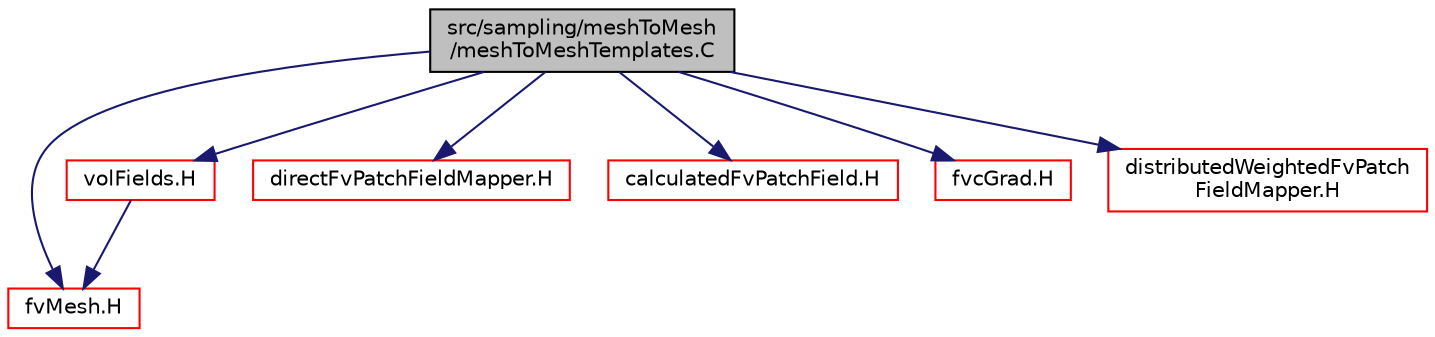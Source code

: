 digraph "src/sampling/meshToMesh/meshToMeshTemplates.C"
{
  bgcolor="transparent";
  edge [fontname="Helvetica",fontsize="10",labelfontname="Helvetica",labelfontsize="10"];
  node [fontname="Helvetica",fontsize="10",shape=record];
  Node1 [label="src/sampling/meshToMesh\l/meshToMeshTemplates.C",height=0.2,width=0.4,color="black", fillcolor="grey75", style="filled" fontcolor="black"];
  Node1 -> Node2 [color="midnightblue",fontsize="10",style="solid",fontname="Helvetica"];
  Node2 [label="fvMesh.H",height=0.2,width=0.4,color="red",URL="$fvMesh_8H.html"];
  Node1 -> Node3 [color="midnightblue",fontsize="10",style="solid",fontname="Helvetica"];
  Node3 [label="volFields.H",height=0.2,width=0.4,color="red",URL="$volFields_8H.html"];
  Node3 -> Node2 [color="midnightblue",fontsize="10",style="solid",fontname="Helvetica"];
  Node1 -> Node4 [color="midnightblue",fontsize="10",style="solid",fontname="Helvetica"];
  Node4 [label="directFvPatchFieldMapper.H",height=0.2,width=0.4,color="red",URL="$directFvPatchFieldMapper_8H.html"];
  Node1 -> Node5 [color="midnightblue",fontsize="10",style="solid",fontname="Helvetica"];
  Node5 [label="calculatedFvPatchField.H",height=0.2,width=0.4,color="red",URL="$calculatedFvPatchField_8H.html"];
  Node1 -> Node6 [color="midnightblue",fontsize="10",style="solid",fontname="Helvetica"];
  Node6 [label="fvcGrad.H",height=0.2,width=0.4,color="red",URL="$fvcGrad_8H.html",tooltip="Calculate the gradient of the given field. "];
  Node1 -> Node7 [color="midnightblue",fontsize="10",style="solid",fontname="Helvetica"];
  Node7 [label="distributedWeightedFvPatch\lFieldMapper.H",height=0.2,width=0.4,color="red",URL="$distributedWeightedFvPatchFieldMapper_8H.html"];
}

